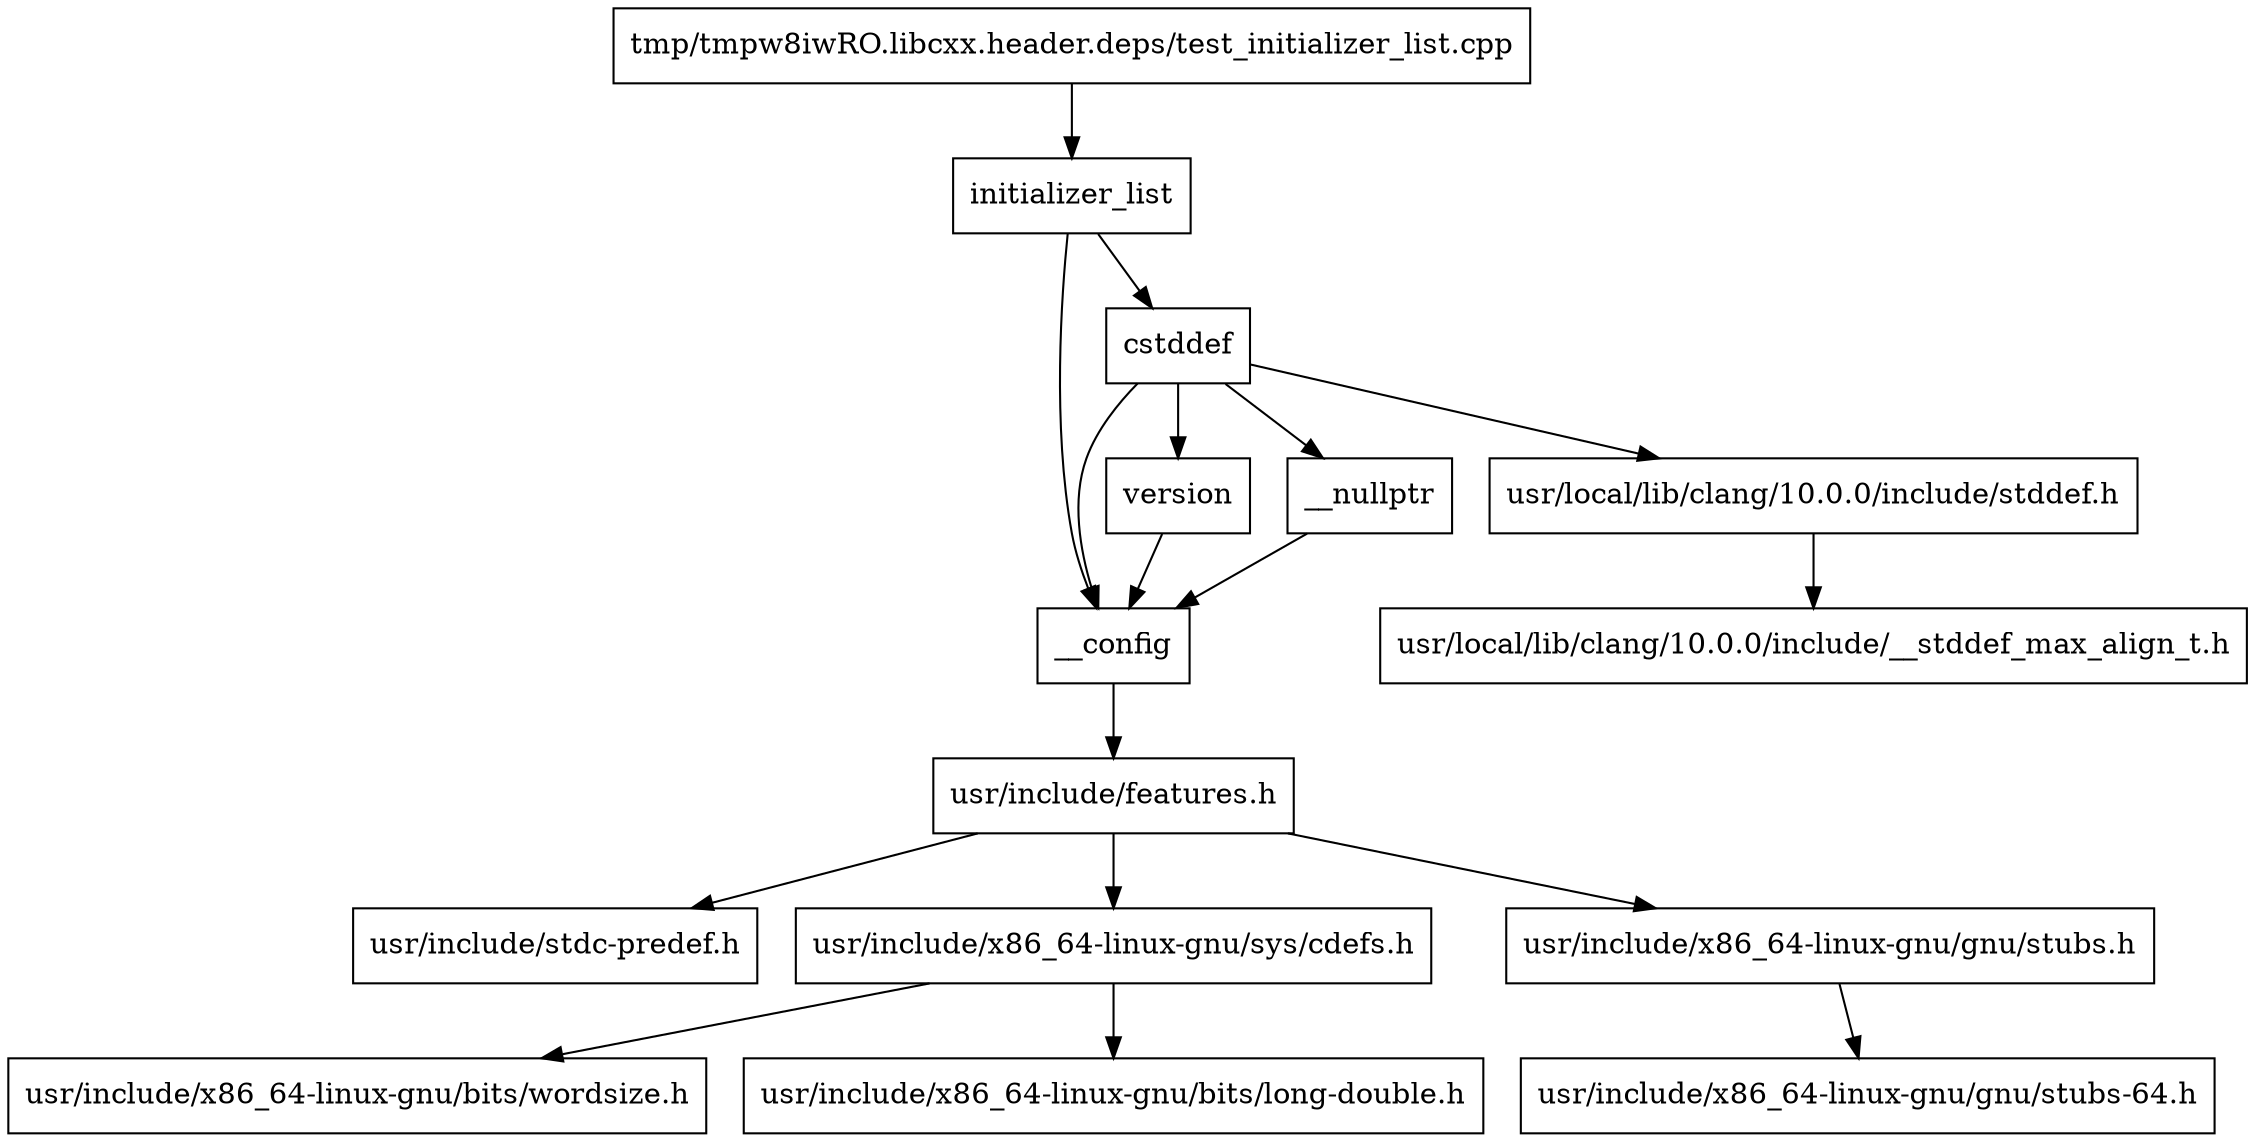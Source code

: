 digraph "dependencies" {
  header_1 [ shape="box", label="initializer_list"];
  header_0 [ shape="box", label="tmp/tmpw8iwRO.libcxx.header.deps/test_initializer_list.cpp"];
  header_2 [ shape="box", label="__config"];
  header_3 [ shape="box", label="usr/include/features.h"];
  header_4 [ shape="box", label="usr/include/stdc-predef.h"];
  header_5 [ shape="box", label="usr/include/x86_64-linux-gnu/sys/cdefs.h"];
  header_6 [ shape="box", label="usr/include/x86_64-linux-gnu/bits/wordsize.h"];
  header_7 [ shape="box", label="usr/include/x86_64-linux-gnu/bits/long-double.h"];
  header_8 [ shape="box", label="usr/include/x86_64-linux-gnu/gnu/stubs.h"];
  header_9 [ shape="box", label="usr/include/x86_64-linux-gnu/gnu/stubs-64.h"];
  header_11 [ shape="box", label="cstddef"];
  header_12 [ shape="box", label="version"];
  header_13 [ shape="box", label="usr/local/lib/clang/10.0.0/include/stddef.h"];
  header_14 [ shape="box", label="usr/local/lib/clang/10.0.0/include/__stddef_max_align_t.h"];
  header_15 [ shape="box", label="__nullptr"];
  header_1 -> header_2;
  header_1 -> header_11;
  header_8 -> header_9;
  header_12 -> header_2;
  header_15 -> header_2;
  header_2 -> header_3;
  header_13 -> header_14;
  header_5 -> header_6;
  header_5 -> header_7;
  header_3 -> header_4;
  header_3 -> header_5;
  header_3 -> header_8;
  header_0 -> header_1;
  header_11 -> header_2;
  header_11 -> header_12;
  header_11 -> header_13;
  header_11 -> header_15;
}
